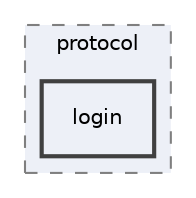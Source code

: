 digraph "/Users/jlu/zeek/src/analyzer/protocol/login"
{
 // LATEX_PDF_SIZE
  edge [fontname="Helvetica",fontsize="10",labelfontname="Helvetica",labelfontsize="10"];
  node [fontname="Helvetica",fontsize="10",shape=record];
  compound=true
  subgraph clusterdir_5b88579d87e8de5dcee2ef4958d0594c {
    graph [ bgcolor="#edf0f7", pencolor="grey50", style="filled,dashed,", label="protocol", fontname="Helvetica", fontsize="10", URL="dir_5b88579d87e8de5dcee2ef4958d0594c.html"]
  dir_a99c0fc87246330b7e32d4bbfbbadfa9 [shape=box, label="login", style="filled,bold,", fillcolor="#edf0f7", color="grey25", URL="dir_a99c0fc87246330b7e32d4bbfbbadfa9.html"];
  }
}
